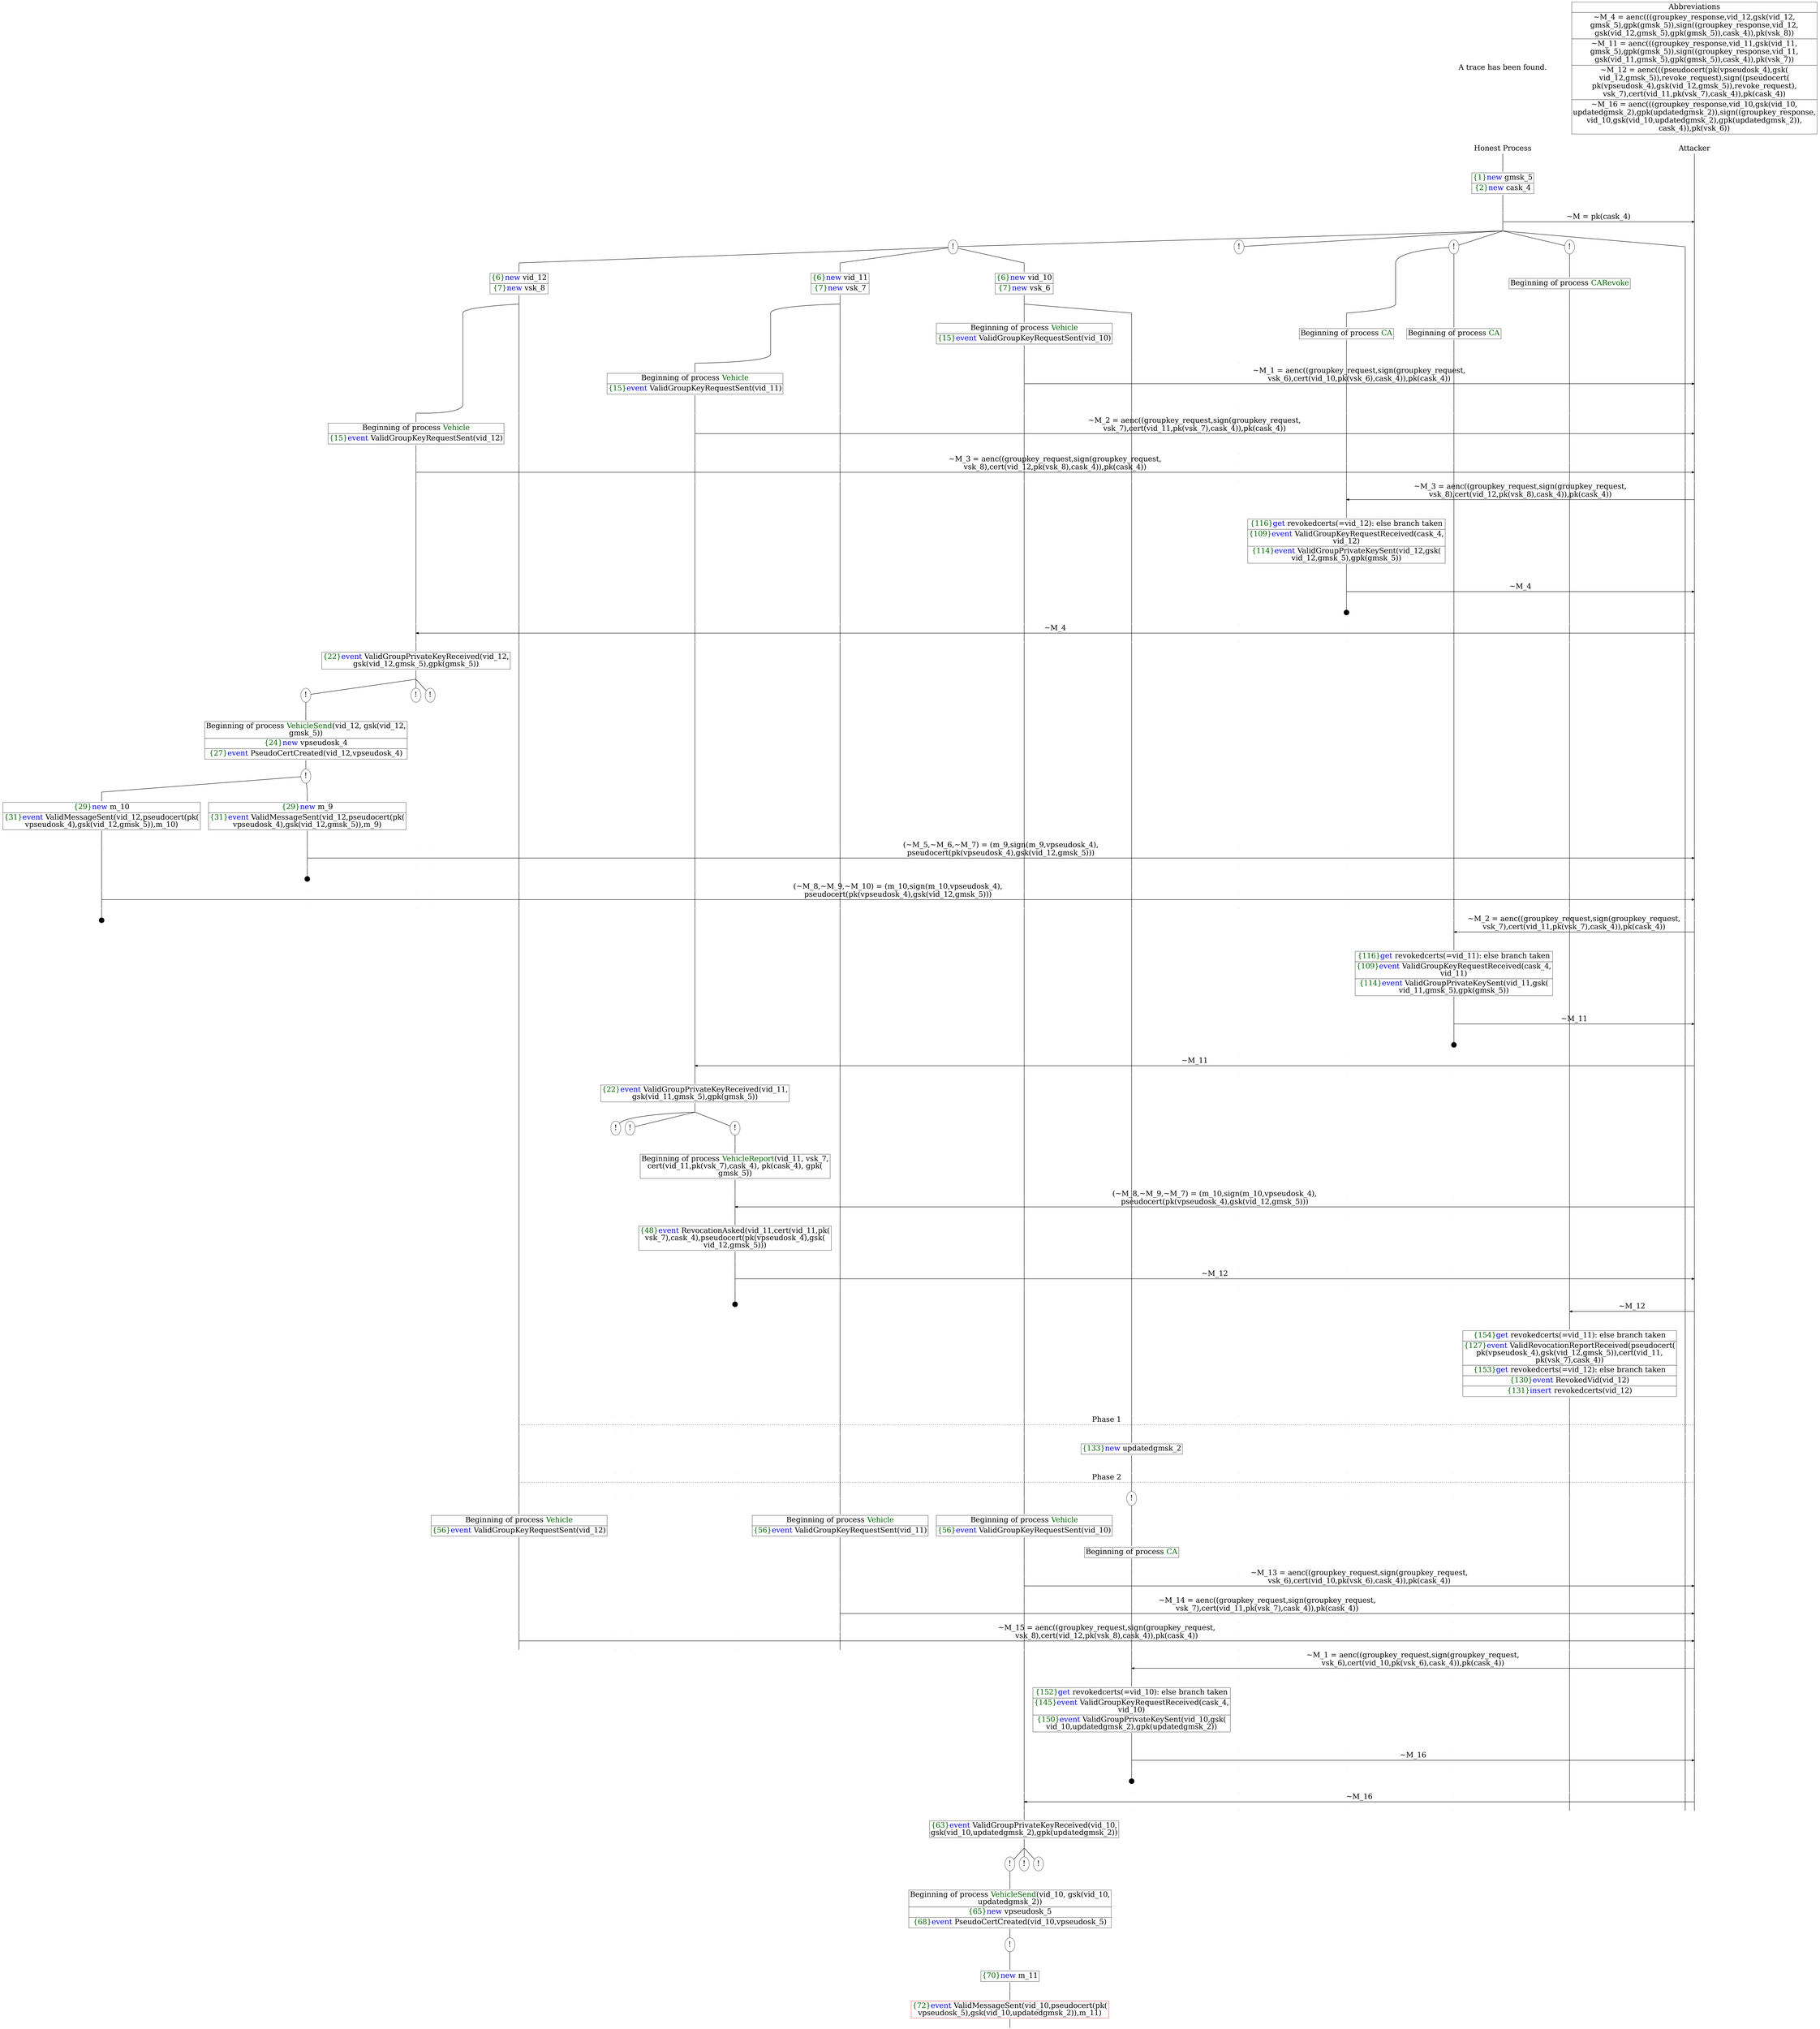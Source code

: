 digraph {
graph [ordering = out]
edge [arrowhead = none, penwidth = 1.6, fontsize = 30]
node [shape = point, width = 0, height = 0, fontsize = 30]
Trace [label = <A trace has been found.<br/>
>, shape = plaintext]
P0__0 [label = "Honest Process", shape = plaintext]
P__0 [label = "Attacker", shape = plaintext]
Trace -> P0__0 [label = "", style = invisible, weight = 100]{rank = same; P0__0 P__0}
P0__0 -> P0__1 [label = <>, weight = 100]
P0__1 -> P0__2 [label = <>, weight = 100]
P0__2 [shape = plaintext, label = <<TABLE BORDER="0" CELLBORDER="1" CELLSPACING="0" CELLPADDING="4"> <TR><TD><FONT COLOR="darkgreen">{1}</FONT><FONT COLOR="blue">new </FONT>gmsk_5</TD></TR><TR><TD><FONT COLOR="darkgreen">{2}</FONT><FONT COLOR="blue">new </FONT>cask_4</TD></TR></TABLE>>]
P0__2 -> P0__3 [label = <>, weight = 100]
P0__3 -> P0__4 [label = <>, weight = 100]
P__0 -> P__1 [label = <>, weight = 100]
{rank = same; P__1 P0__4}
P0__4 -> P0__5 [label = <>, weight = 100]
P__1 -> P__2 [label = <>, weight = 100]
{rank = same; P__2 P0__5}
P0__5 -> P__2 [label = <~M = pk(cask_4)>, arrowhead = normal]
P0__5 -> P0__6 [label = <>, weight = 100]
P__2 -> P__3 [label = <>, weight = 100]
{rank = same; P__3 P0__6}
/*RPar */
P0__6 -> P0_4__6 [label = <>]
P0__6 -> P0_3__6 [label = <>]
P0__6 -> P0_2__6 [label = <>]
P0__6 -> P0_1__6 [label = <>]
P0__6 -> P0_0__6 [label = <>]
P0__6 [label = "", fixedsize = false, width = 0, height = 0, shape = none]
{rank = same; P0_0__6 P0_1__6 P0_2__6 P0_3__6 P0_4__6}
P0_1__6 [label = "!", shape = ellipse]
P0_1_0__6 [label = "", fixedsize = false, width = 0, height = 0, shape = none]
P0_1__6 -> P0_1_0__6 [label = <>, weight = 100]
P0_1_0__6 -> P0_1_0__7 [label = <>, weight = 100]
P0_1_0__7 [shape = plaintext, label = <<TABLE BORDER="0" CELLBORDER="1" CELLSPACING="0" CELLPADDING="4"> <TR><TD>Beginning of process <FONT COLOR="darkgreen">CARevoke</FONT></TD></TR></TABLE>>]
P0_1_0__7 -> P0_1_0__8 [label = <>, weight = 100]
P0_2__6 [label = "!", shape = ellipse]
{rank = same; P0_2_1__6 P0_2_0__6}
P0_2_1__6 [label = "", fixedsize = false, width = 0, height = 0, shape = none]
P0_2__6 -> P0_2_1__6 [label = <>]
P0_2_0__6 [label = "", fixedsize = false, width = 0, height = 0, shape = none]
P0_2__6 -> P0_2_0__6 [label = <>]
P0_2_0__6 -> P0_2_0__7 [label = <>, weight = 100]
P0_2_0__7 [shape = plaintext, label = <<TABLE BORDER="0" CELLBORDER="1" CELLSPACING="0" CELLPADDING="4"> <TR><TD>Beginning of process <FONT COLOR="darkgreen">CA</FONT></TD></TR></TABLE>>]
P0_2_0__7 -> P0_2_0__8 [label = <>, weight = 100]
P0_2_1__6 -> P0_2_1__7 [label = <>, weight = 100]
P0_2_1__7 [shape = plaintext, label = <<TABLE BORDER="0" CELLBORDER="1" CELLSPACING="0" CELLPADDING="4"> <TR><TD>Beginning of process <FONT COLOR="darkgreen">CA</FONT></TD></TR></TABLE>>]
P0_2_1__7 -> P0_2_1__8 [label = <>, weight = 100]
P0_3__6 [label = "!", shape = ellipse]
P0_4__6 [label = "!", shape = ellipse]
{rank = same; P0_4_2__6 P0_4_1__6 P0_4_0__6}
P0_4_2__6 [label = "", fixedsize = false, width = 0, height = 0, shape = none]
P0_4__6 -> P0_4_2__6 [label = <>]
P0_4_1__6 [label = "", fixedsize = false, width = 0, height = 0, shape = none]
P0_4__6 -> P0_4_1__6 [label = <>]
P0_4_0__6 [label = "", fixedsize = false, width = 0, height = 0, shape = none]
P0_4__6 -> P0_4_0__6 [label = <>]
P0_4_0__6 -> P0_4_0__7 [label = <>, weight = 100]
P0_4_0__7 [shape = plaintext, label = <<TABLE BORDER="0" CELLBORDER="1" CELLSPACING="0" CELLPADDING="4"> <TR><TD><FONT COLOR="darkgreen">{6}</FONT><FONT COLOR="blue">new </FONT>vid_10</TD></TR><TR><TD><FONT COLOR="darkgreen">{7}</FONT><FONT COLOR="blue">new </FONT>vsk_6</TD></TR></TABLE>>]
P0_4_0__7 -> P0_4_0__8 [label = <>, weight = 100]
/*RPar */
P0_4_0__8 -> P0_4_0_1__8 [label = <>]
P0_4_0__8 -> P0_4_0_0__8 [label = <>]
P0_4_0__8 [label = "", fixedsize = false, width = 0, height = 0, shape = none]
{rank = same; P0_4_0_0__8 P0_4_0_1__8}
P0_4_0_1__8 -> P0_4_0_1__9 [label = <>, weight = 100]
P0_4_0_1__9 [shape = plaintext, label = <<TABLE BORDER="0" CELLBORDER="1" CELLSPACING="0" CELLPADDING="4"> <TR><TD>Beginning of process <FONT COLOR="darkgreen">Vehicle</FONT></TD></TR><TR><TD><FONT COLOR="darkgreen">{15}</FONT><FONT COLOR="blue">event</FONT> ValidGroupKeyRequestSent(vid_10)</TD></TR></TABLE>>]
P0_4_0_1__9 -> P0_4_0_1__10 [label = <>, weight = 100]
P0_4_0_1__10 -> P0_4_0_1__11 [label = <>, weight = 100]
P0_4_0_0__8 -> P0_4_0_0__9 [label = <>, weight = 100]
P0_3__7 [label = "", style = invisible]
P0_3__6 -> P0_3__7 [label = <>, weight = 100, style = invisible]
P0_2_1__8 -> P0_2_1__9 [label = <>, weight = 100]
P0_2_0__8 -> P0_2_0__9 [label = <>, weight = 100]
P0_1_0__8 -> P0_1_0__9 [label = <>, weight = 100]
P0_0__6 -> P0_0__7 [label = <>, weight = 100]
P__3 -> P__4 [label = <>, weight = 100]
{rank = same; P__4 P0_0__7 P0_1_0__9 P0_2_0__9 P0_2_1__9 P0_3__7 P0_4_0_0__9 P0_4_0_1__11}
P0_4_0_1__11 -> P0_4_0_1__12 [label = <>, weight = 100]
P__4 -> P__5 [label = <>, weight = 100]
{rank = same; P__5 P0_4_0_1__12}
P0_4_0_1__12 -> P__5 [label = <~M_1 = aenc((groupkey_request,sign(groupkey_request,<br/>
vsk_6),cert(vid_10,pk(vsk_6),cask_4)),pk(cask_4))>, arrowhead = normal]
P0_4_0_1__12 -> P0_4_0_1__13 [label = <>, weight = 100]
P0_4_0_0__9 -> P0_4_0_0__10 [label = <>, weight = 100]
P0_3__8 [label = "", style = invisible]
P0_3__7 -> P0_3__8 [label = <>, weight = 100, style = invisible]
P0_2_1__9 -> P0_2_1__10 [label = <>, weight = 100]
P0_2_0__9 -> P0_2_0__10 [label = <>, weight = 100]
P0_1_0__9 -> P0_1_0__10 [label = <>, weight = 100]
P0_0__7 -> P0_0__8 [label = <>, weight = 100]
P__5 -> P__6 [label = <>, weight = 100]
{rank = same; P__6 P0_0__8 P0_1_0__10 P0_2_0__10 P0_2_1__10 P0_3__8 P0_4_0_0__10 P0_4_0_1__13}
P0_4_1__6 -> P0_4_1__7 [label = <>, weight = 100]
P0_4_1__7 [shape = plaintext, label = <<TABLE BORDER="0" CELLBORDER="1" CELLSPACING="0" CELLPADDING="4"> <TR><TD><FONT COLOR="darkgreen">{6}</FONT><FONT COLOR="blue">new </FONT>vid_11</TD></TR><TR><TD><FONT COLOR="darkgreen">{7}</FONT><FONT COLOR="blue">new </FONT>vsk_7</TD></TR></TABLE>>]
P0_4_1__7 -> P0_4_1__8 [label = <>, weight = 100]
/*RPar */
P0_4_1__8 -> P0_4_1_1__8 [label = <>]
P0_4_1__8 -> P0_4_1_0__8 [label = <>]
P0_4_1__8 [label = "", fixedsize = false, width = 0, height = 0, shape = none]
{rank = same; P0_4_1_0__8 P0_4_1_1__8}
P0_4_1_1__8 -> P0_4_1_1__9 [label = <>, weight = 100]
P0_4_1_1__9 [shape = plaintext, label = <<TABLE BORDER="0" CELLBORDER="1" CELLSPACING="0" CELLPADDING="4"> <TR><TD>Beginning of process <FONT COLOR="darkgreen">Vehicle</FONT></TD></TR><TR><TD><FONT COLOR="darkgreen">{15}</FONT><FONT COLOR="blue">event</FONT> ValidGroupKeyRequestSent(vid_11)</TD></TR></TABLE>>]
P0_4_1_1__9 -> P0_4_1_1__10 [label = <>, weight = 100]
P0_4_1_1__10 -> P0_4_1_1__11 [label = <>, weight = 100]
P0_4_1_0__8 -> P0_4_1_0__9 [label = <>, weight = 100]
P0_4_0_1__13 -> P0_4_0_1__14 [label = <>, weight = 100]
P0_4_0_0__10 -> P0_4_0_0__11 [label = <>, weight = 100]
P0_3__9 [label = "", style = invisible]
P0_3__8 -> P0_3__9 [label = <>, weight = 100, style = invisible]
P0_2_1__10 -> P0_2_1__11 [label = <>, weight = 100]
P0_2_0__10 -> P0_2_0__11 [label = <>, weight = 100]
P0_1_0__10 -> P0_1_0__11 [label = <>, weight = 100]
P0_0__8 -> P0_0__9 [label = <>, weight = 100]
P__6 -> P__7 [label = <>, weight = 100]
{rank = same; P__7 P0_0__9 P0_1_0__11 P0_2_0__11 P0_2_1__11 P0_3__9 P0_4_0_0__11 P0_4_0_1__14 P0_4_1_0__9 P0_4_1_1__11}
P0_4_1_1__11 -> P0_4_1_1__12 [label = <>, weight = 100]
P__7 -> P__8 [label = <>, weight = 100]
{rank = same; P__8 P0_4_1_1__12}
P0_4_1_1__12 -> P__8 [label = <~M_2 = aenc((groupkey_request,sign(groupkey_request,<br/>
vsk_7),cert(vid_11,pk(vsk_7),cask_4)),pk(cask_4))>, arrowhead = normal]
P0_4_1_1__12 -> P0_4_1_1__13 [label = <>, weight = 100]
P0_4_1_0__9 -> P0_4_1_0__10 [label = <>, weight = 100]
P0_4_0_1__14 -> P0_4_0_1__15 [label = <>, weight = 100]
P0_4_0_0__11 -> P0_4_0_0__12 [label = <>, weight = 100]
P0_3__10 [label = "", style = invisible]
P0_3__9 -> P0_3__10 [label = <>, weight = 100, style = invisible]
P0_2_1__11 -> P0_2_1__12 [label = <>, weight = 100]
P0_2_0__11 -> P0_2_0__12 [label = <>, weight = 100]
P0_1_0__11 -> P0_1_0__12 [label = <>, weight = 100]
P0_0__9 -> P0_0__10 [label = <>, weight = 100]
P__8 -> P__9 [label = <>, weight = 100]
{rank = same; P__9 P0_0__10 P0_1_0__12 P0_2_0__12 P0_2_1__12 P0_3__10 P0_4_0_0__12 P0_4_0_1__15 P0_4_1_0__10 P0_4_1_1__13}
P0_4_2__6 -> P0_4_2__7 [label = <>, weight = 100]
P0_4_2__7 [shape = plaintext, label = <<TABLE BORDER="0" CELLBORDER="1" CELLSPACING="0" CELLPADDING="4"> <TR><TD><FONT COLOR="darkgreen">{6}</FONT><FONT COLOR="blue">new </FONT>vid_12</TD></TR><TR><TD><FONT COLOR="darkgreen">{7}</FONT><FONT COLOR="blue">new </FONT>vsk_8</TD></TR></TABLE>>]
P0_4_2__7 -> P0_4_2__8 [label = <>, weight = 100]
/*RPar */
P0_4_2__8 -> P0_4_2_1__8 [label = <>]
P0_4_2__8 -> P0_4_2_0__8 [label = <>]
P0_4_2__8 [label = "", fixedsize = false, width = 0, height = 0, shape = none]
{rank = same; P0_4_2_0__8 P0_4_2_1__8}
P0_4_2_1__8 -> P0_4_2_1__9 [label = <>, weight = 100]
P0_4_2_1__9 [shape = plaintext, label = <<TABLE BORDER="0" CELLBORDER="1" CELLSPACING="0" CELLPADDING="4"> <TR><TD>Beginning of process <FONT COLOR="darkgreen">Vehicle</FONT></TD></TR><TR><TD><FONT COLOR="darkgreen">{15}</FONT><FONT COLOR="blue">event</FONT> ValidGroupKeyRequestSent(vid_12)</TD></TR></TABLE>>]
P0_4_2_1__9 -> P0_4_2_1__10 [label = <>, weight = 100]
P0_4_2_1__10 -> P0_4_2_1__11 [label = <>, weight = 100]
P0_4_2_0__8 -> P0_4_2_0__9 [label = <>, weight = 100]
P0_4_1_1__13 -> P0_4_1_1__14 [label = <>, weight = 100]
P0_4_1_0__10 -> P0_4_1_0__11 [label = <>, weight = 100]
P0_4_0_1__15 -> P0_4_0_1__16 [label = <>, weight = 100]
P0_4_0_0__12 -> P0_4_0_0__13 [label = <>, weight = 100]
P0_3__11 [label = "", style = invisible]
P0_3__10 -> P0_3__11 [label = <>, weight = 100, style = invisible]
P0_2_1__12 -> P0_2_1__13 [label = <>, weight = 100]
P0_2_0__12 -> P0_2_0__13 [label = <>, weight = 100]
P0_1_0__12 -> P0_1_0__13 [label = <>, weight = 100]
P0_0__10 -> P0_0__11 [label = <>, weight = 100]
P__9 -> P__10 [label = <>, weight = 100]
{rank = same; P__10 P0_0__11 P0_1_0__13 P0_2_0__13 P0_2_1__13 P0_3__11 P0_4_0_0__13 P0_4_0_1__16 P0_4_1_0__11 P0_4_1_1__14 P0_4_2_0__9 P0_4_2_1__11}
P0_4_2_1__11 -> P0_4_2_1__12 [label = <>, weight = 100]
P__10 -> P__11 [label = <>, weight = 100]
{rank = same; P__11 P0_4_2_1__12}
P0_4_2_1__12 -> P__11 [label = <~M_3 = aenc((groupkey_request,sign(groupkey_request,<br/>
vsk_8),cert(vid_12,pk(vsk_8),cask_4)),pk(cask_4))>, arrowhead = normal]
P0_4_2_1__12 -> P0_4_2_1__13 [label = <>, weight = 100]
P0_4_2_0__9 -> P0_4_2_0__10 [label = <>, weight = 100]
P0_4_1_1__14 -> P0_4_1_1__15 [label = <>, weight = 100]
P0_4_1_0__11 -> P0_4_1_0__12 [label = <>, weight = 100]
P0_4_0_1__16 -> P0_4_0_1__17 [label = <>, weight = 100]
P0_4_0_0__13 -> P0_4_0_0__14 [label = <>, weight = 100]
P0_3__12 [label = "", style = invisible]
P0_3__11 -> P0_3__12 [label = <>, weight = 100, style = invisible]
P0_2_1__13 -> P0_2_1__14 [label = <>, weight = 100]
P0_2_0__13 -> P0_2_0__14 [label = <>, weight = 100]
P0_1_0__13 -> P0_1_0__14 [label = <>, weight = 100]
P0_0__11 -> P0_0__12 [label = <>, weight = 100]
P__11 -> P__12 [label = <>, weight = 100]
{rank = same; P__12 P0_0__12 P0_1_0__14 P0_2_0__14 P0_2_1__14 P0_3__12 P0_4_0_0__14 P0_4_0_1__17 P0_4_1_0__12 P0_4_1_1__15 P0_4_2_0__10 P0_4_2_1__13}
P0_2_1__14 -> P0_2_1__15 [label = <>, weight = 100]
P0_2_0__14 -> P0_2_0__15 [label = <>, weight = 100]
P0_1_0__14 -> P0_1_0__15 [label = <>, weight = 100]
P0_0__12 -> P0_0__13 [label = <>, weight = 100]
P__12 -> P__13 [label = <>, weight = 100]
{rank = same; P__13 P0_0__13 P0_1_0__15 P0_2_0__15 P0_2_1__15}
P0_2_1__15 -> P0_2_1__16 [label = <>, weight = 100]
P__13 -> P__14 [label = <>, weight = 100]
{rank = same; P__14 P0_2_1__16}
P0_2_1__16 -> P__14 [label = <~M_3 = aenc((groupkey_request,sign(groupkey_request,<br/>
vsk_8),cert(vid_12,pk(vsk_8),cask_4)),pk(cask_4))>, dir = back, arrowhead = normal]
P0_2_1__16 -> P0_2_1__17 [label = <>, weight = 100]
P0_2_0__15 -> P0_2_0__16 [label = <>, weight = 100]
P0_1_0__15 -> P0_1_0__16 [label = <>, weight = 100]
P0_0__13 -> P0_0__14 [label = <>, weight = 100]
P__14 -> P__15 [label = <>, weight = 100]
{rank = same; P__15 P0_0__14 P0_1_0__16 P0_2_0__16 P0_2_1__17}
P0_2_1__17 -> P0_2_1__18 [label = <>, weight = 100]
P0_2_1__18 [shape = plaintext, label = <<TABLE BORDER="0" CELLBORDER="1" CELLSPACING="0" CELLPADDING="4"> <TR><TD><FONT COLOR="darkgreen">{116}</FONT><FONT COLOR="blue">get</FONT> revokedcerts(=vid_12): else branch taken<br/>
</TD></TR><TR><TD><FONT COLOR="darkgreen">{109}</FONT><FONT COLOR="blue">event</FONT> ValidGroupKeyRequestReceived(cask_4,<br/>
vid_12)</TD></TR><TR><TD><FONT COLOR="darkgreen">{114}</FONT><FONT COLOR="blue">event</FONT> ValidGroupPrivateKeySent(vid_12,gsk(<br/>
vid_12,gmsk_5),gpk(gmsk_5))</TD></TR></TABLE>>]
P0_2_1__18 -> P0_2_1__19 [label = <>, weight = 100]
P__15 -> P__16 [label = <>, weight = 100]
{rank = same; P__16 P0_2_1__18}
P0_2_1__19 -> P0_2_1__20 [label = <>, weight = 100]
P0_2_0__16 -> P0_2_0__17 [label = <>, weight = 100]
P0_1_0__16 -> P0_1_0__17 [label = <>, weight = 100]
P0_0__14 -> P0_0__15 [label = <>, weight = 100]
P__16 -> P__17 [label = <>, weight = 100]
{rank = same; P__17 P0_0__15 P0_1_0__17 P0_2_0__17 P0_2_1__20}
P0_2_1__20 -> P0_2_1__21 [label = <>, weight = 100]
P__17 -> P__18 [label = <>, weight = 100]
{rank = same; P__18 P0_2_1__21}
P0_2_1__21 -> P__18 [label = <~M_4>, arrowhead = normal]
P0_2_1__21 -> P0_2_1__22 [label = <>, weight = 100]
P0_2_0__17 -> P0_2_0__18 [label = <>, weight = 100]
P0_1_0__17 -> P0_1_0__18 [label = <>, weight = 100]
P0_0__15 -> P0_0__16 [label = <>, weight = 100]
P__18 -> P__19 [label = <>, weight = 100]
{rank = same; P__19 P0_0__16 P0_1_0__18 P0_2_0__18 P0_2_1__22}
P0_2_1__23 [label = "", width = 0.3, height = 0.3]
P0_2_1__22 -> P0_2_1__23 [label = <>, weight = 100]
P0_4_2_1__13 -> P0_4_2_1__14 [label = <>, weight = 100]
P0_4_2_0__10 -> P0_4_2_0__11 [label = <>, weight = 100]
P0_4_1_1__15 -> P0_4_1_1__16 [label = <>, weight = 100]
P0_4_1_0__12 -> P0_4_1_0__13 [label = <>, weight = 100]
P0_4_0_1__17 -> P0_4_0_1__18 [label = <>, weight = 100]
P0_4_0_0__14 -> P0_4_0_0__15 [label = <>, weight = 100]
P0_3__13 [label = "", style = invisible]
P0_3__12 -> P0_3__13 [label = <>, weight = 100, style = invisible]
P0_2_1__24 [label = "", style = invisible]
P0_2_1__23 -> P0_2_1__24 [label = <>, weight = 100, style = invisible]
P0_2_0__18 -> P0_2_0__19 [label = <>, weight = 100]
P0_1_0__18 -> P0_1_0__19 [label = <>, weight = 100]
P0_0__16 -> P0_0__17 [label = <>, weight = 100]
P__19 -> P__20 [label = <>, weight = 100]
{rank = same; P__20 P0_0__17 P0_1_0__19 P0_2_0__19 P0_2_1__24 P0_3__13 P0_4_0_0__15 P0_4_0_1__18 P0_4_1_0__13 P0_4_1_1__16 P0_4_2_0__11 P0_4_2_1__14}
P0_4_2_1__14 -> P0_4_2_1__15 [label = <>, weight = 100]
P__20 -> P__21 [label = <>, weight = 100]
{rank = same; P__21 P0_4_2_1__15}
P0_4_2_1__15 -> P__21 [label = <~M_4>, dir = back, arrowhead = normal]
P0_4_2_1__15 -> P0_4_2_1__16 [label = <>, weight = 100]
P0_4_2_0__11 -> P0_4_2_0__12 [label = <>, weight = 100]
P0_4_1_1__16 -> P0_4_1_1__17 [label = <>, weight = 100]
P0_4_1_0__13 -> P0_4_1_0__14 [label = <>, weight = 100]
P0_4_0_1__18 -> P0_4_0_1__19 [label = <>, weight = 100]
P0_4_0_0__15 -> P0_4_0_0__16 [label = <>, weight = 100]
P0_3__14 [label = "", style = invisible]
P0_3__13 -> P0_3__14 [label = <>, weight = 100, style = invisible]
P0_2_1__25 [label = "", style = invisible]
P0_2_1__24 -> P0_2_1__25 [label = <>, weight = 100, style = invisible]
P0_2_0__19 -> P0_2_0__20 [label = <>, weight = 100]
P0_1_0__19 -> P0_1_0__20 [label = <>, weight = 100]
P0_0__17 -> P0_0__18 [label = <>, weight = 100]
P__21 -> P__22 [label = <>, weight = 100]
{rank = same; P__22 P0_0__18 P0_1_0__20 P0_2_0__20 P0_2_1__25 P0_3__14 P0_4_0_0__16 P0_4_0_1__19 P0_4_1_0__14 P0_4_1_1__17 P0_4_2_0__12 P0_4_2_1__16}
P0_4_2_1__16 -> P0_4_2_1__17 [label = <>, weight = 100]
P0_4_2_1__17 [shape = plaintext, label = <<TABLE BORDER="0" CELLBORDER="1" CELLSPACING="0" CELLPADDING="4"> <TR><TD><FONT COLOR="darkgreen">{22}</FONT><FONT COLOR="blue">event</FONT> ValidGroupPrivateKeyReceived(vid_12,<br/>
gsk(vid_12,gmsk_5),gpk(gmsk_5))</TD></TR></TABLE>>]
P0_4_2_1__17 -> P0_4_2_1__18 [label = <>, weight = 100]
/*RPar */
P0_4_2_1__18 -> P0_4_2_1_2__18 [label = <>]
P0_4_2_1__18 -> P0_4_2_1_1__18 [label = <>]
P0_4_2_1__18 -> P0_4_2_1_0__18 [label = <>]
P0_4_2_1__18 [label = "", fixedsize = false, width = 0, height = 0, shape = none]
{rank = same; P0_4_2_1_0__18 P0_4_2_1_1__18 P0_4_2_1_2__18}
P0_4_2_1_0__18 [label = "!", shape = ellipse]
P0_4_2_1_1__18 [label = "!", shape = ellipse]
P0_4_2_1_2__18 [label = "!", shape = ellipse]
P0_4_2_1_2_0__18 [label = "", fixedsize = false, width = 0, height = 0, shape = none]
P0_4_2_1_2__18 -> P0_4_2_1_2_0__18 [label = <>, weight = 100]
P0_4_2_1_2_0__18 -> P0_4_2_1_2_0__19 [label = <>, weight = 100]
P0_4_2_1_2_0__19 [shape = plaintext, label = <<TABLE BORDER="0" CELLBORDER="1" CELLSPACING="0" CELLPADDING="4"> <TR><TD>Beginning of process <FONT COLOR="darkgreen">VehicleSend</FONT>(vid_12, gsk(vid_12,<br/>
gmsk_5))</TD></TR><TR><TD><FONT COLOR="darkgreen">{24}</FONT><FONT COLOR="blue">new </FONT>vpseudosk_4</TD></TR><TR><TD><FONT COLOR="darkgreen">{27}</FONT><FONT COLOR="blue">event</FONT> PseudoCertCreated(vid_12,vpseudosk_4)<br/>
</TD></TR></TABLE>>]
P0_4_2_1_2_0__19 -> P0_4_2_1_2_0__20 [label = <>, weight = 100]
P0_4_2_1_2_0__20 [label = "!", shape = ellipse]
{rank = same; P0_4_2_1_2_0_1__20 P0_4_2_1_2_0_0__20}
P0_4_2_1_2_0_1__20 [label = "", fixedsize = false, width = 0, height = 0, shape = none]
P0_4_2_1_2_0__20 -> P0_4_2_1_2_0_1__20 [label = <>]
P0_4_2_1_2_0_0__20 [label = "", fixedsize = false, width = 0, height = 0, shape = none]
P0_4_2_1_2_0__20 -> P0_4_2_1_2_0_0__20 [label = <>]
P0_4_2_1_2_0_0__20 -> P0_4_2_1_2_0_0__21 [label = <>, weight = 100]
P0_4_2_1_2_0_0__21 [shape = plaintext, label = <<TABLE BORDER="0" CELLBORDER="1" CELLSPACING="0" CELLPADDING="4"> <TR><TD><FONT COLOR="darkgreen">{29}</FONT><FONT COLOR="blue">new </FONT>m_9</TD></TR><TR><TD><FONT COLOR="darkgreen">{31}</FONT><FONT COLOR="blue">event</FONT> ValidMessageSent(vid_12,pseudocert(pk(<br/>
vpseudosk_4),gsk(vid_12,gmsk_5)),m_9)</TD></TR></TABLE>>]
P0_4_2_1_2_0_0__21 -> P0_4_2_1_2_0_0__22 [label = <>, weight = 100]
P0_4_2_1_2_0_0__22 -> P0_4_2_1_2_0_0__23 [label = <>, weight = 100]
P0_4_2_1_1__19 [label = "", style = invisible]
P0_4_2_1_1__18 -> P0_4_2_1_1__19 [label = <>, weight = 100, style = invisible]
P0_4_2_1_0__19 [label = "", style = invisible]
P0_4_2_1_0__18 -> P0_4_2_1_0__19 [label = <>, weight = 100, style = invisible]
P0_4_2_0__12 -> P0_4_2_0__13 [label = <>, weight = 100]
P0_4_1_1__17 -> P0_4_1_1__18 [label = <>, weight = 100]
P0_4_1_0__14 -> P0_4_1_0__15 [label = <>, weight = 100]
P0_4_0_1__19 -> P0_4_0_1__20 [label = <>, weight = 100]
P0_4_0_0__16 -> P0_4_0_0__17 [label = <>, weight = 100]
P0_3__15 [label = "", style = invisible]
P0_3__14 -> P0_3__15 [label = <>, weight = 100, style = invisible]
P0_2_1__26 [label = "", style = invisible]
P0_2_1__25 -> P0_2_1__26 [label = <>, weight = 100, style = invisible]
P0_2_0__20 -> P0_2_0__21 [label = <>, weight = 100]
P0_1_0__20 -> P0_1_0__21 [label = <>, weight = 100]
P0_0__18 -> P0_0__19 [label = <>, weight = 100]
P__22 -> P__23 [label = <>, weight = 100]
{rank = same; P__23 P0_0__19 P0_1_0__21 P0_2_0__21 P0_2_1__26 P0_3__15 P0_4_0_0__17 P0_4_0_1__20 P0_4_1_0__15 P0_4_1_1__18 P0_4_2_0__13 P0_4_2_1_0__19 P0_4_2_1_1__19 P0_4_2_1_2_0_0__23}
P0_4_2_1_2_0_0__23 -> P0_4_2_1_2_0_0__24 [label = <>, weight = 100]
P__23 -> P__24 [label = <>, weight = 100]
{rank = same; P__24 P0_4_2_1_2_0_0__24}
P0_4_2_1_2_0_0__24 -> P__24 [label = <(~M_5,~M_6,~M_7) = (m_9,sign(m_9,vpseudosk_4),<br/>
pseudocert(pk(vpseudosk_4),gsk(vid_12,gmsk_5)))>, arrowhead = normal]
P0_4_2_1_2_0_0__24 -> P0_4_2_1_2_0_0__25 [label = <>, weight = 100]
P0_4_2_1_1__20 [label = "", style = invisible]
P0_4_2_1_1__19 -> P0_4_2_1_1__20 [label = <>, weight = 100, style = invisible]
P0_4_2_1_0__20 [label = "", style = invisible]
P0_4_2_1_0__19 -> P0_4_2_1_0__20 [label = <>, weight = 100, style = invisible]
P0_4_2_0__13 -> P0_4_2_0__14 [label = <>, weight = 100]
P0_4_1_1__18 -> P0_4_1_1__19 [label = <>, weight = 100]
P0_4_1_0__15 -> P0_4_1_0__16 [label = <>, weight = 100]
P0_4_0_1__20 -> P0_4_0_1__21 [label = <>, weight = 100]
P0_4_0_0__17 -> P0_4_0_0__18 [label = <>, weight = 100]
P0_3__16 [label = "", style = invisible]
P0_3__15 -> P0_3__16 [label = <>, weight = 100, style = invisible]
P0_2_1__27 [label = "", style = invisible]
P0_2_1__26 -> P0_2_1__27 [label = <>, weight = 100, style = invisible]
P0_2_0__21 -> P0_2_0__22 [label = <>, weight = 100]
P0_1_0__21 -> P0_1_0__22 [label = <>, weight = 100]
P0_0__19 -> P0_0__20 [label = <>, weight = 100]
P__24 -> P__25 [label = <>, weight = 100]
{rank = same; P__25 P0_0__20 P0_1_0__22 P0_2_0__22 P0_2_1__27 P0_3__16 P0_4_0_0__18 P0_4_0_1__21 P0_4_1_0__16 P0_4_1_1__19 P0_4_2_0__14 P0_4_2_1_0__20 P0_4_2_1_1__20 P0_4_2_1_2_0_0__25}
P0_4_2_1_2_0_0__26 [label = "", width = 0.3, height = 0.3]
P0_4_2_1_2_0_0__25 -> P0_4_2_1_2_0_0__26 [label = <>, weight = 100]
P0_4_2_1_2_0_1__20 -> P0_4_2_1_2_0_1__21 [label = <>, weight = 100]
P0_4_2_1_2_0_1__21 [shape = plaintext, label = <<TABLE BORDER="0" CELLBORDER="1" CELLSPACING="0" CELLPADDING="4"> <TR><TD><FONT COLOR="darkgreen">{29}</FONT><FONT COLOR="blue">new </FONT>m_10</TD></TR><TR><TD><FONT COLOR="darkgreen">{31}</FONT><FONT COLOR="blue">event</FONT> ValidMessageSent(vid_12,pseudocert(pk(<br/>
vpseudosk_4),gsk(vid_12,gmsk_5)),m_10)</TD></TR></TABLE>>]
P0_4_2_1_2_0_1__21 -> P0_4_2_1_2_0_1__22 [label = <>, weight = 100]
P0_4_2_1_2_0_1__22 -> P0_4_2_1_2_0_1__23 [label = <>, weight = 100]
P0_4_2_1_2_0_0__27 [label = "", style = invisible]
P0_4_2_1_2_0_0__26 -> P0_4_2_1_2_0_0__27 [label = <>, weight = 100, style = invisible]
P0_4_2_1_1__21 [label = "", style = invisible]
P0_4_2_1_1__20 -> P0_4_2_1_1__21 [label = <>, weight = 100, style = invisible]
P0_4_2_1_0__21 [label = "", style = invisible]
P0_4_2_1_0__20 -> P0_4_2_1_0__21 [label = <>, weight = 100, style = invisible]
P0_4_2_0__14 -> P0_4_2_0__15 [label = <>, weight = 100]
P0_4_1_1__19 -> P0_4_1_1__20 [label = <>, weight = 100]
P0_4_1_0__16 -> P0_4_1_0__17 [label = <>, weight = 100]
P0_4_0_1__21 -> P0_4_0_1__22 [label = <>, weight = 100]
P0_4_0_0__18 -> P0_4_0_0__19 [label = <>, weight = 100]
P0_3__17 [label = "", style = invisible]
P0_3__16 -> P0_3__17 [label = <>, weight = 100, style = invisible]
P0_2_1__28 [label = "", style = invisible]
P0_2_1__27 -> P0_2_1__28 [label = <>, weight = 100, style = invisible]
P0_2_0__22 -> P0_2_0__23 [label = <>, weight = 100]
P0_1_0__22 -> P0_1_0__23 [label = <>, weight = 100]
P0_0__20 -> P0_0__21 [label = <>, weight = 100]
P__25 -> P__26 [label = <>, weight = 100]
{rank = same; P__26 P0_0__21 P0_1_0__23 P0_2_0__23 P0_2_1__28 P0_3__17 P0_4_0_0__19 P0_4_0_1__22 P0_4_1_0__17 P0_4_1_1__20 P0_4_2_0__15 P0_4_2_1_0__21 P0_4_2_1_1__21 P0_4_2_1_2_0_0__27 P0_4_2_1_2_0_1__23}
P0_4_2_1_2_0_1__23 -> P0_4_2_1_2_0_1__24 [label = <>, weight = 100]
P__26 -> P__27 [label = <>, weight = 100]
{rank = same; P__27 P0_4_2_1_2_0_1__24}
P0_4_2_1_2_0_1__24 -> P__27 [label = <(~M_8,~M_9,~M_10) = (m_10,sign(m_10,vpseudosk_4),<br/>
pseudocert(pk(vpseudosk_4),gsk(vid_12,gmsk_5)))>, arrowhead = normal]
P0_4_2_1_2_0_1__24 -> P0_4_2_1_2_0_1__25 [label = <>, weight = 100]
P0_4_2_1_2_0_0__28 [label = "", style = invisible]
P0_4_2_1_2_0_0__27 -> P0_4_2_1_2_0_0__28 [label = <>, weight = 100, style = invisible]
P0_4_2_1_1__22 [label = "", style = invisible]
P0_4_2_1_1__21 -> P0_4_2_1_1__22 [label = <>, weight = 100, style = invisible]
P0_4_2_1_0__22 [label = "", style = invisible]
P0_4_2_1_0__21 -> P0_4_2_1_0__22 [label = <>, weight = 100, style = invisible]
P0_4_2_0__15 -> P0_4_2_0__16 [label = <>, weight = 100]
P0_4_1_1__20 -> P0_4_1_1__21 [label = <>, weight = 100]
P0_4_1_0__17 -> P0_4_1_0__18 [label = <>, weight = 100]
P0_4_0_1__22 -> P0_4_0_1__23 [label = <>, weight = 100]
P0_4_0_0__19 -> P0_4_0_0__20 [label = <>, weight = 100]
P0_3__18 [label = "", style = invisible]
P0_3__17 -> P0_3__18 [label = <>, weight = 100, style = invisible]
P0_2_1__29 [label = "", style = invisible]
P0_2_1__28 -> P0_2_1__29 [label = <>, weight = 100, style = invisible]
P0_2_0__23 -> P0_2_0__24 [label = <>, weight = 100]
P0_1_0__23 -> P0_1_0__24 [label = <>, weight = 100]
P0_0__21 -> P0_0__22 [label = <>, weight = 100]
P__27 -> P__28 [label = <>, weight = 100]
{rank = same; P__28 P0_0__22 P0_1_0__24 P0_2_0__24 P0_2_1__29 P0_3__18 P0_4_0_0__20 P0_4_0_1__23 P0_4_1_0__18 P0_4_1_1__21 P0_4_2_0__16 P0_4_2_1_0__22 P0_4_2_1_1__22 P0_4_2_1_2_0_0__28 P0_4_2_1_2_0_1__25}
P0_4_2_1_2_0_1__26 [label = "", width = 0.3, height = 0.3]
P0_4_2_1_2_0_1__25 -> P0_4_2_1_2_0_1__26 [label = <>, weight = 100]
P0_2_0__24 -> P0_2_0__25 [label = <>, weight = 100]
P0_1_0__24 -> P0_1_0__25 [label = <>, weight = 100]
P0_0__22 -> P0_0__23 [label = <>, weight = 100]
P__28 -> P__29 [label = <>, weight = 100]
{rank = same; P__29 P0_0__23 P0_1_0__25 P0_2_0__25}
P0_2_0__25 -> P0_2_0__26 [label = <>, weight = 100]
P__29 -> P__30 [label = <>, weight = 100]
{rank = same; P__30 P0_2_0__26}
P0_2_0__26 -> P__30 [label = <~M_2 = aenc((groupkey_request,sign(groupkey_request,<br/>
vsk_7),cert(vid_11,pk(vsk_7),cask_4)),pk(cask_4))>, dir = back, arrowhead = normal]
P0_2_0__26 -> P0_2_0__27 [label = <>, weight = 100]
P0_1_0__25 -> P0_1_0__26 [label = <>, weight = 100]
P0_0__23 -> P0_0__24 [label = <>, weight = 100]
P__30 -> P__31 [label = <>, weight = 100]
{rank = same; P__31 P0_0__24 P0_1_0__26 P0_2_0__27}
P0_2_0__27 -> P0_2_0__28 [label = <>, weight = 100]
P0_2_0__28 [shape = plaintext, label = <<TABLE BORDER="0" CELLBORDER="1" CELLSPACING="0" CELLPADDING="4"> <TR><TD><FONT COLOR="darkgreen">{116}</FONT><FONT COLOR="blue">get</FONT> revokedcerts(=vid_11): else branch taken<br/>
</TD></TR><TR><TD><FONT COLOR="darkgreen">{109}</FONT><FONT COLOR="blue">event</FONT> ValidGroupKeyRequestReceived(cask_4,<br/>
vid_11)</TD></TR><TR><TD><FONT COLOR="darkgreen">{114}</FONT><FONT COLOR="blue">event</FONT> ValidGroupPrivateKeySent(vid_11,gsk(<br/>
vid_11,gmsk_5),gpk(gmsk_5))</TD></TR></TABLE>>]
P0_2_0__28 -> P0_2_0__29 [label = <>, weight = 100]
P__31 -> P__32 [label = <>, weight = 100]
{rank = same; P__32 P0_2_0__28}
P0_2_0__29 -> P0_2_0__30 [label = <>, weight = 100]
P0_1_0__26 -> P0_1_0__27 [label = <>, weight = 100]
P0_0__24 -> P0_0__25 [label = <>, weight = 100]
P__32 -> P__33 [label = <>, weight = 100]
{rank = same; P__33 P0_0__25 P0_1_0__27 P0_2_0__30}
P0_2_0__30 -> P0_2_0__31 [label = <>, weight = 100]
P__33 -> P__34 [label = <>, weight = 100]
{rank = same; P__34 P0_2_0__31}
P0_2_0__31 -> P__34 [label = <~M_11>, arrowhead = normal]
P0_2_0__31 -> P0_2_0__32 [label = <>, weight = 100]
P0_1_0__27 -> P0_1_0__28 [label = <>, weight = 100]
P0_0__25 -> P0_0__26 [label = <>, weight = 100]
P__34 -> P__35 [label = <>, weight = 100]
{rank = same; P__35 P0_0__26 P0_1_0__28 P0_2_0__32}
P0_2_0__33 [label = "", width = 0.3, height = 0.3]
P0_2_0__32 -> P0_2_0__33 [label = <>, weight = 100]
P0_4_1_1__21 -> P0_4_1_1__22 [label = <>, weight = 100]
P0_4_1_0__18 -> P0_4_1_0__19 [label = <>, weight = 100]
P0_4_0_1__23 -> P0_4_0_1__24 [label = <>, weight = 100]
P0_4_0_0__20 -> P0_4_0_0__21 [label = <>, weight = 100]
P0_3__19 [label = "", style = invisible]
P0_3__18 -> P0_3__19 [label = <>, weight = 100, style = invisible]
P0_2_1__30 [label = "", style = invisible]
P0_2_1__29 -> P0_2_1__30 [label = <>, weight = 100, style = invisible]
P0_2_0__34 [label = "", style = invisible]
P0_2_0__33 -> P0_2_0__34 [label = <>, weight = 100, style = invisible]
P0_1_0__28 -> P0_1_0__29 [label = <>, weight = 100]
P0_0__26 -> P0_0__27 [label = <>, weight = 100]
P__35 -> P__36 [label = <>, weight = 100]
{rank = same; P__36 P0_0__27 P0_1_0__29 P0_2_0__34 P0_2_1__30 P0_3__19 P0_4_0_0__21 P0_4_0_1__24 P0_4_1_0__19 P0_4_1_1__22}
P0_4_1_1__22 -> P0_4_1_1__23 [label = <>, weight = 100]
P__36 -> P__37 [label = <>, weight = 100]
{rank = same; P__37 P0_4_1_1__23}
P0_4_1_1__23 -> P__37 [label = <~M_11>, dir = back, arrowhead = normal]
P0_4_1_1__23 -> P0_4_1_1__24 [label = <>, weight = 100]
P0_4_1_0__19 -> P0_4_1_0__20 [label = <>, weight = 100]
P0_4_0_1__24 -> P0_4_0_1__25 [label = <>, weight = 100]
P0_4_0_0__21 -> P0_4_0_0__22 [label = <>, weight = 100]
P0_3__20 [label = "", style = invisible]
P0_3__19 -> P0_3__20 [label = <>, weight = 100, style = invisible]
P0_2_1__31 [label = "", style = invisible]
P0_2_1__30 -> P0_2_1__31 [label = <>, weight = 100, style = invisible]
P0_2_0__35 [label = "", style = invisible]
P0_2_0__34 -> P0_2_0__35 [label = <>, weight = 100, style = invisible]
P0_1_0__29 -> P0_1_0__30 [label = <>, weight = 100]
P0_0__27 -> P0_0__28 [label = <>, weight = 100]
P__37 -> P__38 [label = <>, weight = 100]
{rank = same; P__38 P0_0__28 P0_1_0__30 P0_2_0__35 P0_2_1__31 P0_3__20 P0_4_0_0__22 P0_4_0_1__25 P0_4_1_0__20 P0_4_1_1__24}
P0_4_1_1__24 -> P0_4_1_1__25 [label = <>, weight = 100]
P0_4_1_1__25 [shape = plaintext, label = <<TABLE BORDER="0" CELLBORDER="1" CELLSPACING="0" CELLPADDING="4"> <TR><TD><FONT COLOR="darkgreen">{22}</FONT><FONT COLOR="blue">event</FONT> ValidGroupPrivateKeyReceived(vid_11,<br/>
gsk(vid_11,gmsk_5),gpk(gmsk_5))</TD></TR></TABLE>>]
P0_4_1_1__25 -> P0_4_1_1__26 [label = <>, weight = 100]
/*RPar */
P0_4_1_1__26 -> P0_4_1_1_2__26 [label = <>]
P0_4_1_1__26 -> P0_4_1_1_1__26 [label = <>]
P0_4_1_1__26 -> P0_4_1_1_0__26 [label = <>]
P0_4_1_1__26 [label = "", fixedsize = false, width = 0, height = 0, shape = none]
{rank = same; P0_4_1_1_0__26 P0_4_1_1_1__26 P0_4_1_1_2__26}
P0_4_1_1_0__26 [label = "!", shape = ellipse]
P0_4_1_1_0_0__26 [label = "", fixedsize = false, width = 0, height = 0, shape = none]
P0_4_1_1_0__26 -> P0_4_1_1_0_0__26 [label = <>, weight = 100]
P0_4_1_1_0_0__26 -> P0_4_1_1_0_0__27 [label = <>, weight = 100]
P0_4_1_1_0_0__27 [shape = plaintext, label = <<TABLE BORDER="0" CELLBORDER="1" CELLSPACING="0" CELLPADDING="4"> <TR><TD>Beginning of process <FONT COLOR="darkgreen">VehicleReport</FONT>(vid_11, vsk_7,<br/>
cert(vid_11,pk(vsk_7),cask_4), pk(cask_4), gpk(<br/>
gmsk_5))</TD></TR></TABLE>>]
P0_4_1_1_0_0__27 -> P0_4_1_1_0_0__28 [label = <>, weight = 100]
P0_4_1_1_1__26 [label = "!", shape = ellipse]
P0_4_1_1_2__26 [label = "!", shape = ellipse]
P0_4_1_1_0_0__28 -> P0_4_1_1_0_0__29 [label = <>, weight = 100]
P0_4_1_0__20 -> P0_4_1_0__21 [label = <>, weight = 100]
P0_4_0_1__25 -> P0_4_0_1__26 [label = <>, weight = 100]
P0_4_0_0__22 -> P0_4_0_0__23 [label = <>, weight = 100]
P0_3__21 [label = "", style = invisible]
P0_3__20 -> P0_3__21 [label = <>, weight = 100, style = invisible]
P0_2_1__32 [label = "", style = invisible]
P0_2_1__31 -> P0_2_1__32 [label = <>, weight = 100, style = invisible]
P0_2_0__36 [label = "", style = invisible]
P0_2_0__35 -> P0_2_0__36 [label = <>, weight = 100, style = invisible]
P0_1_0__30 -> P0_1_0__31 [label = <>, weight = 100]
P0_0__28 -> P0_0__29 [label = <>, weight = 100]
P__38 -> P__39 [label = <>, weight = 100]
{rank = same; P__39 P0_0__29 P0_1_0__31 P0_2_0__36 P0_2_1__32 P0_3__21 P0_4_0_0__23 P0_4_0_1__26 P0_4_1_0__21 P0_4_1_1_0_0__29}
P0_4_1_1_0_0__29 -> P0_4_1_1_0_0__30 [label = <>, weight = 100]
P__39 -> P__40 [label = <>, weight = 100]
{rank = same; P__40 P0_4_1_1_0_0__30}
P0_4_1_1_0_0__30 -> P__40 [label = <(~M_8,~M_9,~M_7) = (m_10,sign(m_10,vpseudosk_4),<br/>
pseudocert(pk(vpseudosk_4),gsk(vid_12,gmsk_5)))>, dir = back, arrowhead = normal]
P0_4_1_1_0_0__30 -> P0_4_1_1_0_0__31 [label = <>, weight = 100]
P0_4_1_0__21 -> P0_4_1_0__22 [label = <>, weight = 100]
P0_4_0_1__26 -> P0_4_0_1__27 [label = <>, weight = 100]
P0_4_0_0__23 -> P0_4_0_0__24 [label = <>, weight = 100]
P0_3__22 [label = "", style = invisible]
P0_3__21 -> P0_3__22 [label = <>, weight = 100, style = invisible]
P0_2_1__33 [label = "", style = invisible]
P0_2_1__32 -> P0_2_1__33 [label = <>, weight = 100, style = invisible]
P0_2_0__37 [label = "", style = invisible]
P0_2_0__36 -> P0_2_0__37 [label = <>, weight = 100, style = invisible]
P0_1_0__31 -> P0_1_0__32 [label = <>, weight = 100]
P0_0__29 -> P0_0__30 [label = <>, weight = 100]
P__40 -> P__41 [label = <>, weight = 100]
{rank = same; P__41 P0_0__30 P0_1_0__32 P0_2_0__37 P0_2_1__33 P0_3__22 P0_4_0_0__24 P0_4_0_1__27 P0_4_1_0__22 P0_4_1_1_0_0__31}
P0_4_1_1_0_0__31 -> P0_4_1_1_0_0__32 [label = <>, weight = 100]
P0_4_1_1_0_0__32 [shape = plaintext, label = <<TABLE BORDER="0" CELLBORDER="1" CELLSPACING="0" CELLPADDING="4"> <TR><TD><FONT COLOR="darkgreen">{48}</FONT><FONT COLOR="blue">event</FONT> RevocationAsked(vid_11,cert(vid_11,pk(<br/>
vsk_7),cask_4),pseudocert(pk(vpseudosk_4),gsk(<br/>
vid_12,gmsk_5)))</TD></TR></TABLE>>]
P0_4_1_1_0_0__32 -> P0_4_1_1_0_0__33 [label = <>, weight = 100]
P0_4_1_1_0_0__33 -> P0_4_1_1_0_0__34 [label = <>, weight = 100]
P0_4_1_0__22 -> P0_4_1_0__23 [label = <>, weight = 100]
P0_4_0_1__27 -> P0_4_0_1__28 [label = <>, weight = 100]
P0_4_0_0__24 -> P0_4_0_0__25 [label = <>, weight = 100]
P0_3__23 [label = "", style = invisible]
P0_3__22 -> P0_3__23 [label = <>, weight = 100, style = invisible]
P0_2_1__34 [label = "", style = invisible]
P0_2_1__33 -> P0_2_1__34 [label = <>, weight = 100, style = invisible]
P0_2_0__38 [label = "", style = invisible]
P0_2_0__37 -> P0_2_0__38 [label = <>, weight = 100, style = invisible]
P0_1_0__32 -> P0_1_0__33 [label = <>, weight = 100]
P0_0__30 -> P0_0__31 [label = <>, weight = 100]
P__41 -> P__42 [label = <>, weight = 100]
{rank = same; P__42 P0_0__31 P0_1_0__33 P0_2_0__38 P0_2_1__34 P0_3__23 P0_4_0_0__25 P0_4_0_1__28 P0_4_1_0__23 P0_4_1_1_0_0__34}
P0_4_1_1_0_0__34 -> P0_4_1_1_0_0__35 [label = <>, weight = 100]
P__42 -> P__43 [label = <>, weight = 100]
{rank = same; P__43 P0_4_1_1_0_0__35}
P0_4_1_1_0_0__35 -> P__43 [label = <~M_12>, arrowhead = normal]
P0_4_1_1_0_0__35 -> P0_4_1_1_0_0__36 [label = <>, weight = 100]
P0_4_1_0__23 -> P0_4_1_0__24 [label = <>, weight = 100]
P0_4_0_1__28 -> P0_4_0_1__29 [label = <>, weight = 100]
P0_4_0_0__25 -> P0_4_0_0__26 [label = <>, weight = 100]
P0_3__24 [label = "", style = invisible]
P0_3__23 -> P0_3__24 [label = <>, weight = 100, style = invisible]
P0_2_1__35 [label = "", style = invisible]
P0_2_1__34 -> P0_2_1__35 [label = <>, weight = 100, style = invisible]
P0_2_0__39 [label = "", style = invisible]
P0_2_0__38 -> P0_2_0__39 [label = <>, weight = 100, style = invisible]
P0_1_0__33 -> P0_1_0__34 [label = <>, weight = 100]
P0_0__31 -> P0_0__32 [label = <>, weight = 100]
P__43 -> P__44 [label = <>, weight = 100]
{rank = same; P__44 P0_0__32 P0_1_0__34 P0_2_0__39 P0_2_1__35 P0_3__24 P0_4_0_0__26 P0_4_0_1__29 P0_4_1_0__24 P0_4_1_1_0_0__36}
P0_4_1_1_0_0__37 [label = "", width = 0.3, height = 0.3]
P0_4_1_1_0_0__36 -> P0_4_1_1_0_0__37 [label = <>, weight = 100]
P0_1_0__34 -> P0_1_0__35 [label = <>, weight = 100]
P0_0__32 -> P0_0__33 [label = <>, weight = 100]
P__44 -> P__45 [label = <>, weight = 100]
{rank = same; P__45 P0_0__33 P0_1_0__35}
P0_1_0__35 -> P0_1_0__36 [label = <>, weight = 100]
P__45 -> P__46 [label = <>, weight = 100]
{rank = same; P__46 P0_1_0__36}
P0_1_0__36 -> P__46 [label = <~M_12>, dir = back, arrowhead = normal]
P0_1_0__36 -> P0_1_0__37 [label = <>, weight = 100]
P0_0__33 -> P0_0__34 [label = <>, weight = 100]
P__46 -> P__47 [label = <>, weight = 100]
{rank = same; P__47 P0_0__34 P0_1_0__37}
P0_1_0__37 -> P0_1_0__38 [label = <>, weight = 100]
P0_1_0__38 [shape = plaintext, label = <<TABLE BORDER="0" CELLBORDER="1" CELLSPACING="0" CELLPADDING="4"> <TR><TD><FONT COLOR="darkgreen">{154}</FONT><FONT COLOR="blue">get</FONT> revokedcerts(=vid_11): else branch taken<br/>
</TD></TR><TR><TD><FONT COLOR="darkgreen">{127}</FONT><FONT COLOR="blue">event</FONT> ValidRevocationReportReceived(pseudocert(<br/>
pk(vpseudosk_4),gsk(vid_12,gmsk_5)),cert(vid_11,<br/>
pk(vsk_7),cask_4))</TD></TR><TR><TD><FONT COLOR="darkgreen">{153}</FONT><FONT COLOR="blue">get</FONT> revokedcerts(=vid_12): else branch taken<br/>
</TD></TR><TR><TD><FONT COLOR="darkgreen">{130}</FONT><FONT COLOR="blue">event</FONT> RevokedVid(vid_12)</TD></TR><TR><TD><FONT COLOR="darkgreen">{131}</FONT><FONT COLOR="blue">insert </FONT>revokedcerts(vid_12)</TD></TR></TABLE>>]
P0_1_0__38 -> P0_1_0__39 [label = <>, weight = 100]
P__47 -> P__48 [label = <>, weight = 100]
{rank = same; P__48 P0_1_0__38}
P0_4_2_0__16 -> P0_4_2_0__17 [label = <>, weight = 100]
P0_4_1_1_2__27 [label = "", style = invisible]
P0_4_1_1_2__26 -> P0_4_1_1_2__27 [label = <>, weight = 100, style = invisible]
P0_4_1_1_1__27 [label = "", style = invisible]
P0_4_1_1_1__26 -> P0_4_1_1_1__27 [label = <>, weight = 100, style = invisible]
P0_4_1_1_0_0__38 [label = "", style = invisible]
P0_4_1_1_0_0__37 -> P0_4_1_1_0_0__38 [label = <>, weight = 100, style = invisible]
P0_4_1_0__24 -> P0_4_1_0__25 [label = <>, weight = 100]
P0_4_0_1__29 -> P0_4_0_1__30 [label = <>, weight = 100]
P0_4_0_0__26 -> P0_4_0_0__27 [label = <>, weight = 100]
P0_3__25 [label = "", style = invisible]
P0_3__24 -> P0_3__25 [label = <>, weight = 100, style = invisible]
P0_2_1__36 [label = "", style = invisible]
P0_2_1__35 -> P0_2_1__36 [label = <>, weight = 100, style = invisible]
P0_2_0__40 [label = "", style = invisible]
P0_2_0__39 -> P0_2_0__40 [label = <>, weight = 100, style = invisible]
P0_1_0__39 -> P0_1_0__40 [label = <>, weight = 100]
P0_0__34 -> P0_0__35 [label = <>, weight = 100]
P__48 -> P__49 [label = <>, weight = 100]
{rank = same; P__49 P0_0__35 P0_1_0__40 P0_2_0__40 P0_2_1__36 P0_3__25 P0_4_0_0__27 P0_4_0_1__30 P0_4_1_0__25 P0_4_1_1_0_0__38 P0_4_1_1_1__27 P0_4_1_1_2__27 P0_4_2_0__17}
P0_4_2_0__17 -> P0_4_2_0__18 [label = <>, weight = 100]
P__49 -> P__50 [label = <>, weight = 100]
{rank = same; P__50 P0_4_2_0__18}
P0_4_2_0__18 -> P__50 [label = <Phase 1>, style = dotted]
P0_4_2_0__18 -> P0_4_2_0__19 [label = <>, weight = 100]
P0_4_1_1_2__28 [label = "", style = invisible]
P0_4_1_1_2__27 -> P0_4_1_1_2__28 [label = <>, weight = 100, style = invisible]
P0_4_1_1_1__28 [label = "", style = invisible]
P0_4_1_1_1__27 -> P0_4_1_1_1__28 [label = <>, weight = 100, style = invisible]
P0_4_1_1_0_0__39 [label = "", style = invisible]
P0_4_1_1_0_0__38 -> P0_4_1_1_0_0__39 [label = <>, weight = 100, style = invisible]
P0_4_1_0__25 -> P0_4_1_0__26 [label = <>, weight = 100]
P0_4_0_1__30 -> P0_4_0_1__31 [label = <>, weight = 100]
P0_4_0_0__27 -> P0_4_0_0__28 [label = <>, weight = 100]
P0_3__26 [label = "", style = invisible]
P0_3__25 -> P0_3__26 [label = <>, weight = 100, style = invisible]
P0_2_1__37 [label = "", style = invisible]
P0_2_1__36 -> P0_2_1__37 [label = <>, weight = 100, style = invisible]
P0_2_0__41 [label = "", style = invisible]
P0_2_0__40 -> P0_2_0__41 [label = <>, weight = 100, style = invisible]
P0_1_0__40 -> P0_1_0__41 [label = <>, weight = 100]
P0_0__35 -> P0_0__36 [label = <>, weight = 100]
P__50 -> P__51 [label = <>, weight = 100]
{rank = same; P__51 P0_0__36 P0_1_0__41 P0_2_0__41 P0_2_1__37 P0_3__26 P0_4_0_0__28 P0_4_0_1__31 P0_4_1_0__26 P0_4_1_1_0_0__39 P0_4_1_1_1__28 P0_4_1_1_2__28 P0_4_2_0__19}
P0_4_0_0__28 -> P0_4_0_0__29 [label = <>, weight = 100]
P0_4_0_0__29 [shape = plaintext, label = <<TABLE BORDER="0" CELLBORDER="1" CELLSPACING="0" CELLPADDING="4"> <TR><TD><FONT COLOR="darkgreen">{133}</FONT><FONT COLOR="blue">new </FONT>updatedgmsk_2</TD></TR></TABLE>>]
P0_4_0_0__29 -> P0_4_0_0__30 [label = <>, weight = 100]
P0_4_2_0__19 -> P0_4_2_0__20 [label = <>, weight = 100]
P0_4_1_1_2__29 [label = "", style = invisible]
P0_4_1_1_2__28 -> P0_4_1_1_2__29 [label = <>, weight = 100, style = invisible]
P0_4_1_1_1__29 [label = "", style = invisible]
P0_4_1_1_1__28 -> P0_4_1_1_1__29 [label = <>, weight = 100, style = invisible]
P0_4_1_1_0_0__40 [label = "", style = invisible]
P0_4_1_1_0_0__39 -> P0_4_1_1_0_0__40 [label = <>, weight = 100, style = invisible]
P0_4_1_0__26 -> P0_4_1_0__27 [label = <>, weight = 100]
P0_4_0_1__31 -> P0_4_0_1__32 [label = <>, weight = 100]
P0_4_0_0__30 -> P0_4_0_0__31 [label = <>, weight = 100]
P0_3__27 [label = "", style = invisible]
P0_3__26 -> P0_3__27 [label = <>, weight = 100, style = invisible]
P0_2_1__38 [label = "", style = invisible]
P0_2_1__37 -> P0_2_1__38 [label = <>, weight = 100, style = invisible]
P0_2_0__42 [label = "", style = invisible]
P0_2_0__41 -> P0_2_0__42 [label = <>, weight = 100, style = invisible]
P0_1_0__41 -> P0_1_0__42 [label = <>, weight = 100]
P0_0__36 -> P0_0__37 [label = <>, weight = 100]
P__51 -> P__52 [label = <>, weight = 100]
{rank = same; P__52 P0_0__37 P0_1_0__42 P0_2_0__42 P0_2_1__38 P0_3__27 P0_4_0_0__31 P0_4_0_1__32 P0_4_1_0__27 P0_4_1_1_0_0__40 P0_4_1_1_1__29 P0_4_1_1_2__29 P0_4_2_0__20}
P0_4_2_0__20 -> P0_4_2_0__21 [label = <>, weight = 100]
P__52 -> P__53 [label = <>, weight = 100]
{rank = same; P__53 P0_4_2_0__21}
P0_4_2_0__21 -> P__53 [label = <Phase 2>, style = dotted]
P0_4_2_0__21 -> P0_4_2_0__22 [label = <>, weight = 100]
P0_4_1_1_2__30 [label = "", style = invisible]
P0_4_1_1_2__29 -> P0_4_1_1_2__30 [label = <>, weight = 100, style = invisible]
P0_4_1_1_1__30 [label = "", style = invisible]
P0_4_1_1_1__29 -> P0_4_1_1_1__30 [label = <>, weight = 100, style = invisible]
P0_4_1_1_0_0__41 [label = "", style = invisible]
P0_4_1_1_0_0__40 -> P0_4_1_1_0_0__41 [label = <>, weight = 100, style = invisible]
P0_4_1_0__27 -> P0_4_1_0__28 [label = <>, weight = 100]
P0_4_0_1__32 -> P0_4_0_1__33 [label = <>, weight = 100]
P0_4_0_0__31 -> P0_4_0_0__32 [label = <>, weight = 100]
P0_3__28 [label = "", style = invisible]
P0_3__27 -> P0_3__28 [label = <>, weight = 100, style = invisible]
P0_2_1__39 [label = "", style = invisible]
P0_2_1__38 -> P0_2_1__39 [label = <>, weight = 100, style = invisible]
P0_2_0__43 [label = "", style = invisible]
P0_2_0__42 -> P0_2_0__43 [label = <>, weight = 100, style = invisible]
P0_1_0__42 -> P0_1_0__43 [label = <>, weight = 100]
P0_0__37 -> P0_0__38 [label = <>, weight = 100]
P__53 -> P__54 [label = <>, weight = 100]
{rank = same; P__54 P0_0__38 P0_1_0__43 P0_2_0__43 P0_2_1__39 P0_3__28 P0_4_0_0__32 P0_4_0_1__33 P0_4_1_0__28 P0_4_1_1_0_0__41 P0_4_1_1_1__30 P0_4_1_1_2__30 P0_4_2_0__22}
P0_4_0_0__32 [label = "!", shape = ellipse]
P0_4_0_0_0__32 [label = "", fixedsize = false, width = 0, height = 0, shape = none]
P0_4_0_0__32 -> P0_4_0_0_0__32 [label = <>, weight = 100]
P0_4_0_0_0__32 -> P0_4_0_0_0__33 [label = <>, weight = 100]
P0_4_0_0_0__33 [shape = plaintext, label = <<TABLE BORDER="0" CELLBORDER="1" CELLSPACING="0" CELLPADDING="4"> <TR><TD>Beginning of process <FONT COLOR="darkgreen">CA</FONT></TD></TR></TABLE>>]
P0_4_0_0_0__33 -> P0_4_0_0_0__34 [label = <>, weight = 100]
P0_4_0_1__33 -> P0_4_0_1__34 [label = <>, weight = 100]
P0_4_0_1__34 [shape = plaintext, label = <<TABLE BORDER="0" CELLBORDER="1" CELLSPACING="0" CELLPADDING="4"> <TR><TD>Beginning of process <FONT COLOR="darkgreen">Vehicle</FONT></TD></TR><TR><TD><FONT COLOR="darkgreen">{56}</FONT><FONT COLOR="blue">event</FONT> ValidGroupKeyRequestSent(vid_10)</TD></TR></TABLE>>]
P0_4_0_1__34 -> P0_4_0_1__35 [label = <>, weight = 100]
P0_4_0_1__35 -> P0_4_0_1__36 [label = <>, weight = 100]
P0_4_0_0_0__34 -> P0_4_0_0_0__35 [label = <>, weight = 100]
P0_3__29 [label = "", style = invisible]
P0_3__28 -> P0_3__29 [label = <>, weight = 100, style = invisible]
P0_2_1__40 [label = "", style = invisible]
P0_2_1__39 -> P0_2_1__40 [label = <>, weight = 100, style = invisible]
P0_2_0__44 [label = "", style = invisible]
P0_2_0__43 -> P0_2_0__44 [label = <>, weight = 100, style = invisible]
P0_1_0__43 -> P0_1_0__44 [label = <>, weight = 100]
P0_0__38 -> P0_0__39 [label = <>, weight = 100]
P__54 -> P__55 [label = <>, weight = 100]
{rank = same; P__55 P0_0__39 P0_1_0__44 P0_2_0__44 P0_2_1__40 P0_3__29 P0_4_0_0_0__35 P0_4_0_1__36}
P0_4_0_1__36 -> P0_4_0_1__37 [label = <>, weight = 100]
P__55 -> P__56 [label = <>, weight = 100]
{rank = same; P__56 P0_4_0_1__37}
P0_4_0_1__37 -> P__56 [label = <~M_13 = aenc((groupkey_request,sign(groupkey_request,<br/>
vsk_6),cert(vid_10,pk(vsk_6),cask_4)),pk(cask_4))>, arrowhead = normal]
P0_4_0_1__37 -> P0_4_0_1__38 [label = <>, weight = 100]
P0_4_0_0_0__35 -> P0_4_0_0_0__36 [label = <>, weight = 100]
P0_3__30 [label = "", style = invisible]
P0_3__29 -> P0_3__30 [label = <>, weight = 100, style = invisible]
P0_2_1__41 [label = "", style = invisible]
P0_2_1__40 -> P0_2_1__41 [label = <>, weight = 100, style = invisible]
P0_2_0__45 [label = "", style = invisible]
P0_2_0__44 -> P0_2_0__45 [label = <>, weight = 100, style = invisible]
P0_1_0__44 -> P0_1_0__45 [label = <>, weight = 100]
P0_0__39 -> P0_0__40 [label = <>, weight = 100]
P__56 -> P__57 [label = <>, weight = 100]
{rank = same; P__57 P0_0__40 P0_1_0__45 P0_2_0__45 P0_2_1__41 P0_3__30 P0_4_0_0_0__36 P0_4_0_1__38}
P0_4_1_0__28 -> P0_4_1_0__29 [label = <>, weight = 100]
P0_4_1_0__29 [shape = plaintext, label = <<TABLE BORDER="0" CELLBORDER="1" CELLSPACING="0" CELLPADDING="4"> <TR><TD>Beginning of process <FONT COLOR="darkgreen">Vehicle</FONT></TD></TR><TR><TD><FONT COLOR="darkgreen">{56}</FONT><FONT COLOR="blue">event</FONT> ValidGroupKeyRequestSent(vid_11)</TD></TR></TABLE>>]
P0_4_1_0__29 -> P0_4_1_0__30 [label = <>, weight = 100]
P0_4_1_0__30 -> P0_4_1_0__31 [label = <>, weight = 100]
P0_4_0_1__38 -> P0_4_0_1__39 [label = <>, weight = 100]
P0_4_0_0_0__36 -> P0_4_0_0_0__37 [label = <>, weight = 100]
P0_3__31 [label = "", style = invisible]
P0_3__30 -> P0_3__31 [label = <>, weight = 100, style = invisible]
P0_2_1__42 [label = "", style = invisible]
P0_2_1__41 -> P0_2_1__42 [label = <>, weight = 100, style = invisible]
P0_2_0__46 [label = "", style = invisible]
P0_2_0__45 -> P0_2_0__46 [label = <>, weight = 100, style = invisible]
P0_1_0__45 -> P0_1_0__46 [label = <>, weight = 100]
P0_0__40 -> P0_0__41 [label = <>, weight = 100]
P__57 -> P__58 [label = <>, weight = 100]
{rank = same; P__58 P0_0__41 P0_1_0__46 P0_2_0__46 P0_2_1__42 P0_3__31 P0_4_0_0_0__37 P0_4_0_1__39 P0_4_1_0__31}
P0_4_1_0__31 -> P0_4_1_0__32 [label = <>, weight = 100]
P__58 -> P__59 [label = <>, weight = 100]
{rank = same; P__59 P0_4_1_0__32}
P0_4_1_0__32 -> P__59 [label = <~M_14 = aenc((groupkey_request,sign(groupkey_request,<br/>
vsk_7),cert(vid_11,pk(vsk_7),cask_4)),pk(cask_4))>, arrowhead = normal]
P0_4_1_0__32 -> P0_4_1_0__33 [label = <>, weight = 100]
P0_4_0_1__39 -> P0_4_0_1__40 [label = <>, weight = 100]
P0_4_0_0_0__37 -> P0_4_0_0_0__38 [label = <>, weight = 100]
P0_3__32 [label = "", style = invisible]
P0_3__31 -> P0_3__32 [label = <>, weight = 100, style = invisible]
P0_2_1__43 [label = "", style = invisible]
P0_2_1__42 -> P0_2_1__43 [label = <>, weight = 100, style = invisible]
P0_2_0__47 [label = "", style = invisible]
P0_2_0__46 -> P0_2_0__47 [label = <>, weight = 100, style = invisible]
P0_1_0__46 -> P0_1_0__47 [label = <>, weight = 100]
P0_0__41 -> P0_0__42 [label = <>, weight = 100]
P__59 -> P__60 [label = <>, weight = 100]
{rank = same; P__60 P0_0__42 P0_1_0__47 P0_2_0__47 P0_2_1__43 P0_3__32 P0_4_0_0_0__38 P0_4_0_1__40 P0_4_1_0__33}
P0_4_2_0__22 -> P0_4_2_0__23 [label = <>, weight = 100]
P0_4_2_0__23 [shape = plaintext, label = <<TABLE BORDER="0" CELLBORDER="1" CELLSPACING="0" CELLPADDING="4"> <TR><TD>Beginning of process <FONT COLOR="darkgreen">Vehicle</FONT></TD></TR><TR><TD><FONT COLOR="darkgreen">{56}</FONT><FONT COLOR="blue">event</FONT> ValidGroupKeyRequestSent(vid_12)</TD></TR></TABLE>>]
P0_4_2_0__23 -> P0_4_2_0__24 [label = <>, weight = 100]
P0_4_2_0__24 -> P0_4_2_0__25 [label = <>, weight = 100]
P0_4_1_1_2__31 [label = "", style = invisible]
P0_4_1_1_2__30 -> P0_4_1_1_2__31 [label = <>, weight = 100, style = invisible]
P0_4_1_1_1__31 [label = "", style = invisible]
P0_4_1_1_1__30 -> P0_4_1_1_1__31 [label = <>, weight = 100, style = invisible]
P0_4_1_1_0_0__42 [label = "", style = invisible]
P0_4_1_1_0_0__41 -> P0_4_1_1_0_0__42 [label = <>, weight = 100, style = invisible]
P0_4_1_0__33 -> P0_4_1_0__34 [label = <>, weight = 100]
P0_4_0_1__40 -> P0_4_0_1__41 [label = <>, weight = 100]
P0_4_0_0_0__38 -> P0_4_0_0_0__39 [label = <>, weight = 100]
P0_3__33 [label = "", style = invisible]
P0_3__32 -> P0_3__33 [label = <>, weight = 100, style = invisible]
P0_2_1__44 [label = "", style = invisible]
P0_2_1__43 -> P0_2_1__44 [label = <>, weight = 100, style = invisible]
P0_2_0__48 [label = "", style = invisible]
P0_2_0__47 -> P0_2_0__48 [label = <>, weight = 100, style = invisible]
P0_1_0__47 -> P0_1_0__48 [label = <>, weight = 100]
P0_0__42 -> P0_0__43 [label = <>, weight = 100]
P__60 -> P__61 [label = <>, weight = 100]
{rank = same; P__61 P0_0__43 P0_1_0__48 P0_2_0__48 P0_2_1__44 P0_3__33 P0_4_0_0_0__39 P0_4_0_1__41 P0_4_1_0__34 P0_4_1_1_0_0__42 P0_4_1_1_1__31 P0_4_1_1_2__31 P0_4_2_0__25}
P0_4_2_0__25 -> P0_4_2_0__26 [label = <>, weight = 100]
P__61 -> P__62 [label = <>, weight = 100]
{rank = same; P__62 P0_4_2_0__26}
P0_4_2_0__26 -> P__62 [label = <~M_15 = aenc((groupkey_request,sign(groupkey_request,<br/>
vsk_8),cert(vid_12,pk(vsk_8),cask_4)),pk(cask_4))>, arrowhead = normal]
P0_4_2_0__26 -> P0_4_2_0__27 [label = <>, weight = 100]
P0_4_1_1_2__32 [label = "", style = invisible]
P0_4_1_1_2__31 -> P0_4_1_1_2__32 [label = <>, weight = 100, style = invisible]
P0_4_1_1_1__32 [label = "", style = invisible]
P0_4_1_1_1__31 -> P0_4_1_1_1__32 [label = <>, weight = 100, style = invisible]
P0_4_1_1_0_0__43 [label = "", style = invisible]
P0_4_1_1_0_0__42 -> P0_4_1_1_0_0__43 [label = <>, weight = 100, style = invisible]
P0_4_1_0__34 -> P0_4_1_0__35 [label = <>, weight = 100]
P0_4_0_1__41 -> P0_4_0_1__42 [label = <>, weight = 100]
P0_4_0_0_0__39 -> P0_4_0_0_0__40 [label = <>, weight = 100]
P0_3__34 [label = "", style = invisible]
P0_3__33 -> P0_3__34 [label = <>, weight = 100, style = invisible]
P0_2_1__45 [label = "", style = invisible]
P0_2_1__44 -> P0_2_1__45 [label = <>, weight = 100, style = invisible]
P0_2_0__49 [label = "", style = invisible]
P0_2_0__48 -> P0_2_0__49 [label = <>, weight = 100, style = invisible]
P0_1_0__48 -> P0_1_0__49 [label = <>, weight = 100]
P0_0__43 -> P0_0__44 [label = <>, weight = 100]
P__62 -> P__63 [label = <>, weight = 100]
{rank = same; P__63 P0_0__44 P0_1_0__49 P0_2_0__49 P0_2_1__45 P0_3__34 P0_4_0_0_0__40 P0_4_0_1__42 P0_4_1_0__35 P0_4_1_1_0_0__43 P0_4_1_1_1__32 P0_4_1_1_2__32 P0_4_2_0__27}
P0_4_0_0_0__40 -> P0_4_0_0_0__41 [label = <>, weight = 100]
P0_3__35 [label = "", style = invisible]
P0_3__34 -> P0_3__35 [label = <>, weight = 100, style = invisible]
P0_2_1__46 [label = "", style = invisible]
P0_2_1__45 -> P0_2_1__46 [label = <>, weight = 100, style = invisible]
P0_2_0__50 [label = "", style = invisible]
P0_2_0__49 -> P0_2_0__50 [label = <>, weight = 100, style = invisible]
P0_1_0__49 -> P0_1_0__50 [label = <>, weight = 100]
P0_0__44 -> P0_0__45 [label = <>, weight = 100]
P__63 -> P__64 [label = <>, weight = 100]
{rank = same; P__64 P0_0__45 P0_1_0__50 P0_2_0__50 P0_2_1__46 P0_3__35 P0_4_0_0_0__41}
P0_4_0_0_0__41 -> P0_4_0_0_0__42 [label = <>, weight = 100]
P__64 -> P__65 [label = <>, weight = 100]
{rank = same; P__65 P0_4_0_0_0__42}
P0_4_0_0_0__42 -> P__65 [label = <~M_1 = aenc((groupkey_request,sign(groupkey_request,<br/>
vsk_6),cert(vid_10,pk(vsk_6),cask_4)),pk(cask_4))>, dir = back, arrowhead = normal]
P0_4_0_0_0__42 -> P0_4_0_0_0__43 [label = <>, weight = 100]
P0_3__36 [label = "", style = invisible]
P0_3__35 -> P0_3__36 [label = <>, weight = 100, style = invisible]
P0_2_1__47 [label = "", style = invisible]
P0_2_1__46 -> P0_2_1__47 [label = <>, weight = 100, style = invisible]
P0_2_0__51 [label = "", style = invisible]
P0_2_0__50 -> P0_2_0__51 [label = <>, weight = 100, style = invisible]
P0_1_0__50 -> P0_1_0__51 [label = <>, weight = 100]
P0_0__45 -> P0_0__46 [label = <>, weight = 100]
P__65 -> P__66 [label = <>, weight = 100]
{rank = same; P__66 P0_0__46 P0_1_0__51 P0_2_0__51 P0_2_1__47 P0_3__36 P0_4_0_0_0__43}
P0_4_0_0_0__43 -> P0_4_0_0_0__44 [label = <>, weight = 100]
P0_4_0_0_0__44 [shape = plaintext, label = <<TABLE BORDER="0" CELLBORDER="1" CELLSPACING="0" CELLPADDING="4"> <TR><TD><FONT COLOR="darkgreen">{152}</FONT><FONT COLOR="blue">get</FONT> revokedcerts(=vid_10): else branch taken<br/>
</TD></TR><TR><TD><FONT COLOR="darkgreen">{145}</FONT><FONT COLOR="blue">event</FONT> ValidGroupKeyRequestReceived(cask_4,<br/>
vid_10)</TD></TR><TR><TD><FONT COLOR="darkgreen">{150}</FONT><FONT COLOR="blue">event</FONT> ValidGroupPrivateKeySent(vid_10,gsk(<br/>
vid_10,updatedgmsk_2),gpk(updatedgmsk_2))</TD></TR></TABLE>>]
P0_4_0_0_0__44 -> P0_4_0_0_0__45 [label = <>, weight = 100]
P__66 -> P__67 [label = <>, weight = 100]
{rank = same; P__67 P0_4_0_0_0__44}
P0_4_0_0_0__45 -> P0_4_0_0_0__46 [label = <>, weight = 100]
P0_3__37 [label = "", style = invisible]
P0_3__36 -> P0_3__37 [label = <>, weight = 100, style = invisible]
P0_2_1__48 [label = "", style = invisible]
P0_2_1__47 -> P0_2_1__48 [label = <>, weight = 100, style = invisible]
P0_2_0__52 [label = "", style = invisible]
P0_2_0__51 -> P0_2_0__52 [label = <>, weight = 100, style = invisible]
P0_1_0__51 -> P0_1_0__52 [label = <>, weight = 100]
P0_0__46 -> P0_0__47 [label = <>, weight = 100]
P__67 -> P__68 [label = <>, weight = 100]
{rank = same; P__68 P0_0__47 P0_1_0__52 P0_2_0__52 P0_2_1__48 P0_3__37 P0_4_0_0_0__46}
P0_4_0_0_0__46 -> P0_4_0_0_0__47 [label = <>, weight = 100]
P__68 -> P__69 [label = <>, weight = 100]
{rank = same; P__69 P0_4_0_0_0__47}
P0_4_0_0_0__47 -> P__69 [label = <~M_16>, arrowhead = normal]
P0_4_0_0_0__47 -> P0_4_0_0_0__48 [label = <>, weight = 100]
P0_3__38 [label = "", style = invisible]
P0_3__37 -> P0_3__38 [label = <>, weight = 100, style = invisible]
P0_2_1__49 [label = "", style = invisible]
P0_2_1__48 -> P0_2_1__49 [label = <>, weight = 100, style = invisible]
P0_2_0__53 [label = "", style = invisible]
P0_2_0__52 -> P0_2_0__53 [label = <>, weight = 100, style = invisible]
P0_1_0__52 -> P0_1_0__53 [label = <>, weight = 100]
P0_0__47 -> P0_0__48 [label = <>, weight = 100]
P__69 -> P__70 [label = <>, weight = 100]
{rank = same; P__70 P0_0__48 P0_1_0__53 P0_2_0__53 P0_2_1__49 P0_3__38 P0_4_0_0_0__48}
P0_4_0_0_0__49 [label = "", width = 0.3, height = 0.3]
P0_4_0_0_0__48 -> P0_4_0_0_0__49 [label = <>, weight = 100]
P0_4_0_1__42 -> P0_4_0_1__43 [label = <>, weight = 100]
P0_4_0_0_0__50 [label = "", style = invisible]
P0_4_0_0_0__49 -> P0_4_0_0_0__50 [label = <>, weight = 100, style = invisible]
P0_3__39 [label = "", style = invisible]
P0_3__38 -> P0_3__39 [label = <>, weight = 100, style = invisible]
P0_2_1__50 [label = "", style = invisible]
P0_2_1__49 -> P0_2_1__50 [label = <>, weight = 100, style = invisible]
P0_2_0__54 [label = "", style = invisible]
P0_2_0__53 -> P0_2_0__54 [label = <>, weight = 100, style = invisible]
P0_1_0__53 -> P0_1_0__54 [label = <>, weight = 100]
P0_0__48 -> P0_0__49 [label = <>, weight = 100]
P__70 -> P__71 [label = <>, weight = 100]
{rank = same; P__71 P0_0__49 P0_1_0__54 P0_2_0__54 P0_2_1__50 P0_3__39 P0_4_0_0_0__50 P0_4_0_1__43}
P0_4_0_1__43 -> P0_4_0_1__44 [label = <>, weight = 100]
P__71 -> P__72 [label = <>, weight = 100]
{rank = same; P__72 P0_4_0_1__44}
P0_4_0_1__44 -> P__72 [label = <~M_16>, dir = back, arrowhead = normal]
P0_4_0_1__44 -> P0_4_0_1__45 [label = <>, weight = 100]
P0_4_0_0_0__51 [label = "", style = invisible]
P0_4_0_0_0__50 -> P0_4_0_0_0__51 [label = <>, weight = 100, style = invisible]
P0_3__40 [label = "", style = invisible]
P0_3__39 -> P0_3__40 [label = <>, weight = 100, style = invisible]
P0_2_1__51 [label = "", style = invisible]
P0_2_1__50 -> P0_2_1__51 [label = <>, weight = 100, style = invisible]
P0_2_0__55 [label = "", style = invisible]
P0_2_0__54 -> P0_2_0__55 [label = <>, weight = 100, style = invisible]
P0_1_0__54 -> P0_1_0__55 [label = <>, weight = 100]
P0_0__49 -> P0_0__50 [label = <>, weight = 100]
P__72 -> P__73 [label = <>, weight = 100]
{rank = same; P__73 P0_0__50 P0_1_0__55 P0_2_0__55 P0_2_1__51 P0_3__40 P0_4_0_0_0__51 P0_4_0_1__45}
P0_4_0_1__45 -> P0_4_0_1__46 [label = <>, weight = 100]
P0_4_0_1__46 [shape = plaintext, label = <<TABLE BORDER="0" CELLBORDER="1" CELLSPACING="0" CELLPADDING="4"> <TR><TD><FONT COLOR="darkgreen">{63}</FONT><FONT COLOR="blue">event</FONT> ValidGroupPrivateKeyReceived(vid_10,<br/>
gsk(vid_10,updatedgmsk_2),gpk(updatedgmsk_2))</TD></TR></TABLE>>]
P0_4_0_1__46 -> P0_4_0_1__47 [label = <>, weight = 100]
/*RPar */
P0_4_0_1__47 -> P0_4_0_1_2__47 [label = <>]
P0_4_0_1__47 -> P0_4_0_1_1__47 [label = <>]
P0_4_0_1__47 -> P0_4_0_1_0__47 [label = <>]
P0_4_0_1__47 [label = "", fixedsize = false, width = 0, height = 0, shape = none]
{rank = same; P0_4_0_1_0__47 P0_4_0_1_1__47 P0_4_0_1_2__47}
P0_4_0_1_0__47 [label = "!", shape = ellipse]
P0_4_0_1_1__47 [label = "!", shape = ellipse]
P0_4_0_1_2__47 [label = "!", shape = ellipse]
P0_4_0_1_2_0__47 [label = "", fixedsize = false, width = 0, height = 0, shape = none]
P0_4_0_1_2__47 -> P0_4_0_1_2_0__47 [label = <>, weight = 100]
P0_4_0_1_2_0__47 -> P0_4_0_1_2_0__48 [label = <>, weight = 100]
P0_4_0_1_2_0__48 [shape = plaintext, label = <<TABLE BORDER="0" CELLBORDER="1" CELLSPACING="0" CELLPADDING="4"> <TR><TD>Beginning of process <FONT COLOR="darkgreen">VehicleSend</FONT>(vid_10, gsk(vid_10,<br/>
updatedgmsk_2))</TD></TR><TR><TD><FONT COLOR="darkgreen">{65}</FONT><FONT COLOR="blue">new </FONT>vpseudosk_5</TD></TR><TR><TD><FONT COLOR="darkgreen">{68}</FONT><FONT COLOR="blue">event</FONT> PseudoCertCreated(vid_10,vpseudosk_5)<br/>
</TD></TR></TABLE>>]
P0_4_0_1_2_0__48 -> P0_4_0_1_2_0__49 [label = <>, weight = 100]
P0_4_0_1_2_0__49 [label = "!", shape = ellipse]
P0_4_0_1_2_0_0__49 [label = "", fixedsize = false, width = 0, height = 0, shape = none]
P0_4_0_1_2_0__49 -> P0_4_0_1_2_0_0__49 [label = <>, weight = 100]
P0_4_0_1_2_0_0__49 -> P0_4_0_1_2_0_0__50 [label = <>, weight = 100]
P0_4_0_1_2_0_0__50 [shape = plaintext, label = <<TABLE BORDER="0" CELLBORDER="1" CELLSPACING="0" CELLPADDING="4"> <TR><TD><FONT COLOR="darkgreen">{70}</FONT><FONT COLOR="blue">new </FONT>m_11</TD></TR></TABLE>>]
P0_4_0_1_2_0_0__50 -> P0_4_0_1_2_0_0__51 [label = <>, weight = 100]
P0_4_0_1_2_0_0__51 -> P0_4_0_1_2_0_0__52 [label = <>, weight = 100]
P0_4_0_1_2_0_0__52 [color = red, shape = plaintext, label = <<TABLE BORDER="0" CELLBORDER="1" CELLSPACING="0" CELLPADDING="4"> <TR><TD><FONT COLOR="darkgreen">{72}</FONT><FONT COLOR="blue">event</FONT> ValidMessageSent(vid_10,pseudocert(pk(<br/>
vpseudosk_5),gsk(vid_10,updatedgmsk_2)),m_11)</TD></TR></TABLE>>]
P0_4_0_1_2_0_0__52 -> P0_4_0_1_2_0_0__53 [label = <>, weight = 100]
Abbrev [shape = plaintext, label = <<TABLE BORDER="0" CELLBORDER="1" CELLSPACING="0" CELLPADDING="4"><TR> <TD> Abbreviations </TD></TR><TR><TD>~M_4 = aenc(((groupkey_response,vid_12,gsk(vid_12,<br/>
gmsk_5),gpk(gmsk_5)),sign((groupkey_response,vid_12,<br/>
gsk(vid_12,gmsk_5),gpk(gmsk_5)),cask_4)),pk(vsk_8))</TD></TR><TR><TD>~M_11 = aenc(((groupkey_response,vid_11,gsk(vid_11,<br/>
gmsk_5),gpk(gmsk_5)),sign((groupkey_response,vid_11,<br/>
gsk(vid_11,gmsk_5),gpk(gmsk_5)),cask_4)),pk(vsk_7))</TD></TR><TR><TD>~M_12 = aenc(((pseudocert(pk(vpseudosk_4),gsk(<br/>
vid_12,gmsk_5)),revoke_request),sign((pseudocert(<br/>
pk(vpseudosk_4),gsk(vid_12,gmsk_5)),revoke_request),<br/>
vsk_7),cert(vid_11,pk(vsk_7),cask_4)),pk(cask_4))</TD></TR><TR><TD>~M_16 = aenc(((groupkey_response,vid_10,gsk(vid_10,<br/>
updatedgmsk_2),gpk(updatedgmsk_2)),sign((groupkey_response,<br/>
vid_10,gsk(vid_10,updatedgmsk_2),gpk(updatedgmsk_2)),<br/>
cask_4)),pk(vsk_6))</TD></TR></TABLE>>]Abbrev -> P__0 [style = invisible, weight =100]}